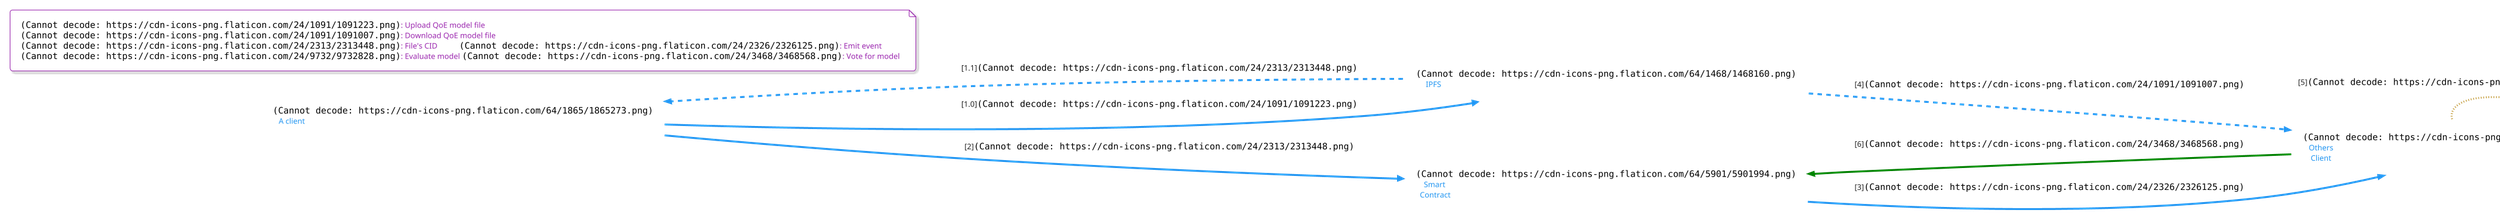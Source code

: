@startuml architecture
!theme materia-outline
left to right direction
label a [
    <img:https://cdn-icons-png.flaticon.com/64/1865/1865273.png>
       A client
]

label i [
    <img:https://cdn-icons-png.flaticon.com/64/1468/1468160.png>
         IPFS
]

label s [
    <img:https://cdn-icons-png.flaticon.com/64/5901/5901994.png>
        Smart 
      Contract
]

label o [
    <img:https://cdn-icons-png.flaticon.com/64/3598/3598209.png>
       Others
        Client
]

i -[dashed]-->> a : [1.1]<img:https://cdn-icons-png.flaticon.com/24/2313/2313448.png>
a --->> i : [1.0]<img:https://cdn-icons-png.flaticon.com/24/1091/1091223.png>

a --->> s : [2]<img:https://cdn-icons-png.flaticon.com/24/2313/2313448.png>

s --->> o : [3]<img:https://cdn-icons-png.flaticon.com/24/2326/2326125.png>

i -[dashed]-->> o: [4]<img:https://cdn-icons-png.flaticon.com/24/1091/1091007.png>

o -[#DarkGoldenRod;dotted]-->> o : [5]<img:https://cdn-icons-png.flaticon.com/24/9732/9732828.png>

s <<--[#Green]- o: [6]<img:https://cdn-icons-png.flaticon.com/24/3468/3468568.png>

note as des1
<img:https://cdn-icons-png.flaticon.com/24/1091/1091223.png>: Upload QoE model file
<img:https://cdn-icons-png.flaticon.com/24/1091/1091007.png>: Download QoE model file
<img:https://cdn-icons-png.flaticon.com/24/2313/2313448.png>: File's CID           <img:https://cdn-icons-png.flaticon.com/24/2326/2326125.png>: Emit event 
<img:https://cdn-icons-png.flaticon.com/24/9732/9732828.png>: Evaluate model <img:https://cdn-icons-png.flaticon.com/24/3468/3468568.png>: Vote for model
endnote
@enduml